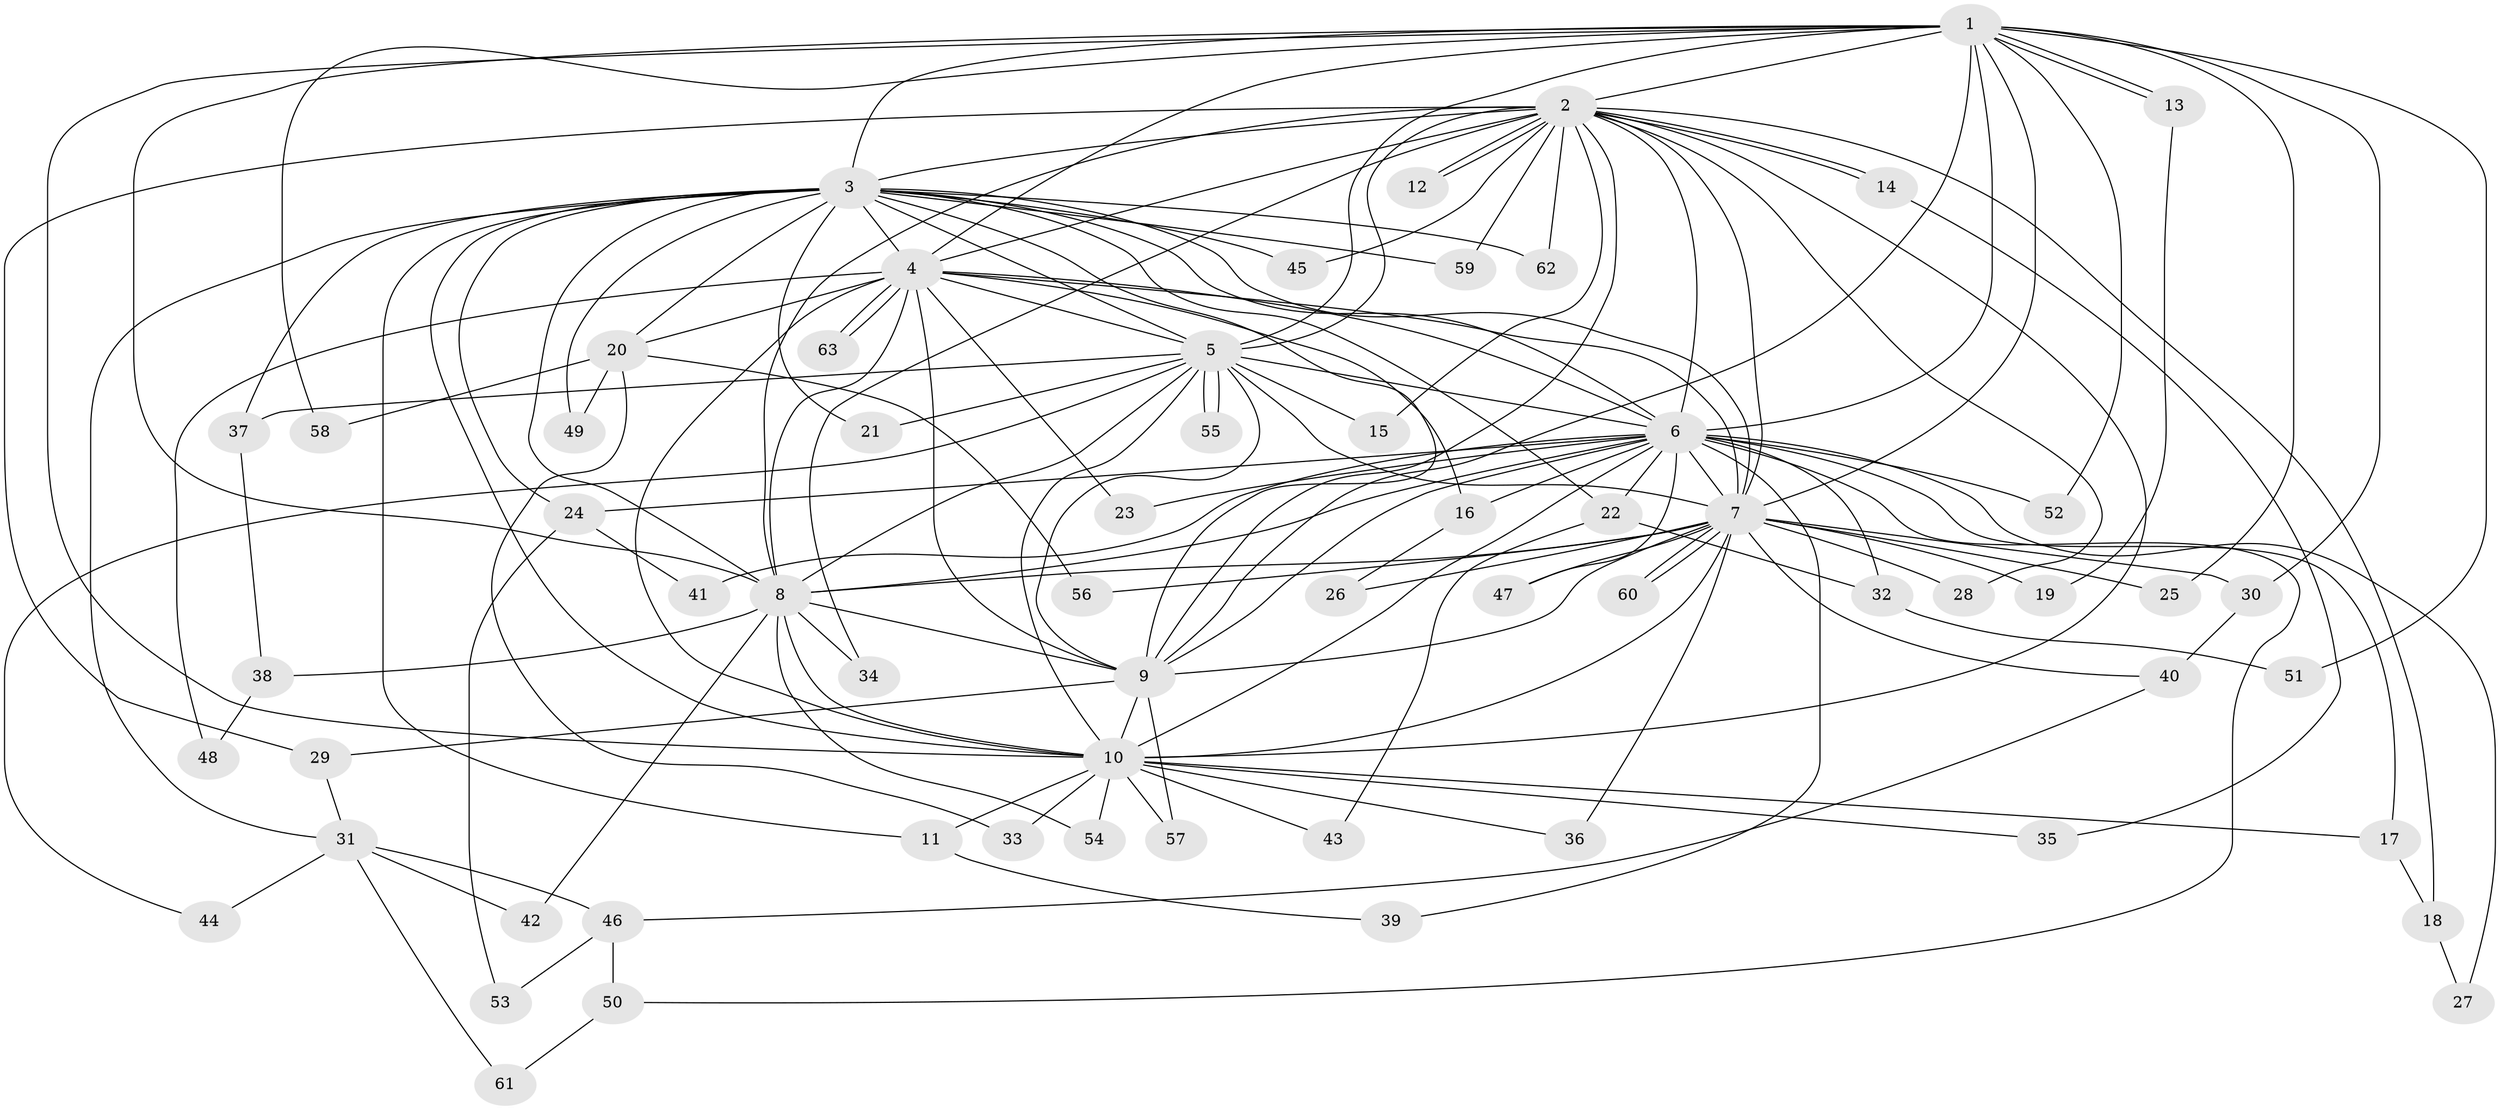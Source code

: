 // coarse degree distribution, {24: 0.022727272727272728, 18: 0.022727272727272728, 12: 0.022727272727272728, 11: 0.022727272727272728, 15: 0.022727272727272728, 20: 0.022727272727272728, 8: 0.022727272727272728, 14: 0.022727272727272728, 3: 0.2727272727272727, 2: 0.45454545454545453, 6: 0.045454545454545456, 4: 0.045454545454545456}
// Generated by graph-tools (version 1.1) at 2025/41/03/06/25 10:41:32]
// undirected, 63 vertices, 151 edges
graph export_dot {
graph [start="1"]
  node [color=gray90,style=filled];
  1;
  2;
  3;
  4;
  5;
  6;
  7;
  8;
  9;
  10;
  11;
  12;
  13;
  14;
  15;
  16;
  17;
  18;
  19;
  20;
  21;
  22;
  23;
  24;
  25;
  26;
  27;
  28;
  29;
  30;
  31;
  32;
  33;
  34;
  35;
  36;
  37;
  38;
  39;
  40;
  41;
  42;
  43;
  44;
  45;
  46;
  47;
  48;
  49;
  50;
  51;
  52;
  53;
  54;
  55;
  56;
  57;
  58;
  59;
  60;
  61;
  62;
  63;
  1 -- 2;
  1 -- 3;
  1 -- 4;
  1 -- 5;
  1 -- 6;
  1 -- 7;
  1 -- 8;
  1 -- 9;
  1 -- 10;
  1 -- 13;
  1 -- 13;
  1 -- 25;
  1 -- 30;
  1 -- 51;
  1 -- 52;
  1 -- 58;
  2 -- 3;
  2 -- 4;
  2 -- 5;
  2 -- 6;
  2 -- 7;
  2 -- 8;
  2 -- 9;
  2 -- 10;
  2 -- 12;
  2 -- 12;
  2 -- 14;
  2 -- 14;
  2 -- 15;
  2 -- 18;
  2 -- 28;
  2 -- 29;
  2 -- 34;
  2 -- 45;
  2 -- 59;
  2 -- 62;
  3 -- 4;
  3 -- 5;
  3 -- 6;
  3 -- 7;
  3 -- 8;
  3 -- 9;
  3 -- 10;
  3 -- 11;
  3 -- 20;
  3 -- 21;
  3 -- 22;
  3 -- 24;
  3 -- 31;
  3 -- 37;
  3 -- 45;
  3 -- 49;
  3 -- 59;
  3 -- 62;
  4 -- 5;
  4 -- 6;
  4 -- 7;
  4 -- 8;
  4 -- 9;
  4 -- 10;
  4 -- 16;
  4 -- 20;
  4 -- 23;
  4 -- 48;
  4 -- 63;
  4 -- 63;
  5 -- 6;
  5 -- 7;
  5 -- 8;
  5 -- 9;
  5 -- 10;
  5 -- 15;
  5 -- 21;
  5 -- 37;
  5 -- 44;
  5 -- 55;
  5 -- 55;
  6 -- 7;
  6 -- 8;
  6 -- 9;
  6 -- 10;
  6 -- 16;
  6 -- 17;
  6 -- 22;
  6 -- 23;
  6 -- 24;
  6 -- 27;
  6 -- 32;
  6 -- 39;
  6 -- 41;
  6 -- 47;
  6 -- 50;
  6 -- 52;
  7 -- 8;
  7 -- 9;
  7 -- 10;
  7 -- 19;
  7 -- 25;
  7 -- 26;
  7 -- 28;
  7 -- 30;
  7 -- 36;
  7 -- 40;
  7 -- 47;
  7 -- 56;
  7 -- 60;
  7 -- 60;
  8 -- 9;
  8 -- 10;
  8 -- 34;
  8 -- 38;
  8 -- 42;
  8 -- 54;
  9 -- 10;
  9 -- 29;
  9 -- 57;
  10 -- 11;
  10 -- 17;
  10 -- 33;
  10 -- 35;
  10 -- 36;
  10 -- 43;
  10 -- 54;
  10 -- 57;
  11 -- 39;
  13 -- 19;
  14 -- 35;
  16 -- 26;
  17 -- 18;
  18 -- 27;
  20 -- 33;
  20 -- 49;
  20 -- 56;
  20 -- 58;
  22 -- 32;
  22 -- 43;
  24 -- 41;
  24 -- 53;
  29 -- 31;
  30 -- 40;
  31 -- 42;
  31 -- 44;
  31 -- 46;
  31 -- 61;
  32 -- 51;
  37 -- 38;
  38 -- 48;
  40 -- 46;
  46 -- 50;
  46 -- 53;
  50 -- 61;
}
